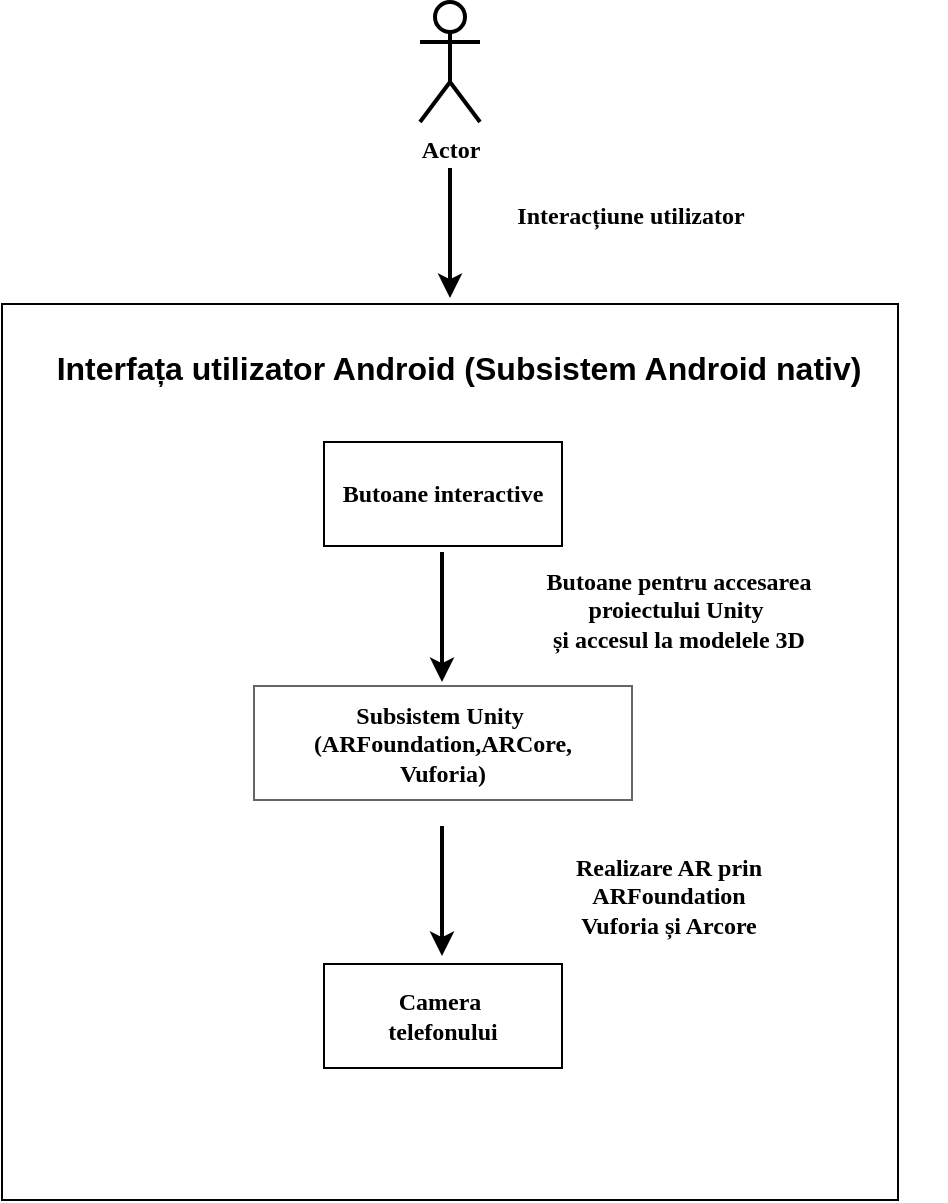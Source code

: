 <mxfile version="21.5.0" type="github">
  <diagram name="Page-1" id="Ii7l1QOKZbqQa2WmFgOp">
    <mxGraphModel dx="1434" dy="796" grid="0" gridSize="10" guides="1" tooltips="1" connect="1" arrows="1" fold="1" page="1" pageScale="1" pageWidth="850" pageHeight="1100" background="#ffffff" math="0" shadow="0">
      <root>
        <mxCell id="0" />
        <mxCell id="1" parent="0" />
        <mxCell id="5bNDe-UUc4NEutLfhQT3-7" value="" style="whiteSpace=wrap;html=1;aspect=fixed;fontSize=10;labelBorderColor=none;" parent="1" vertex="1">
          <mxGeometry x="201" y="234" width="448" height="448" as="geometry" />
        </mxCell>
        <mxCell id="5bNDe-UUc4NEutLfhQT3-2" value="Actor" style="shape=umlActor;verticalLabelPosition=bottom;verticalAlign=top;html=1;outlineConnect=0;strokeColor=#000000;fontStyle=1;fontFamily=Verdana;fontColor=#000000;strokeWidth=2;" parent="1" vertex="1">
          <mxGeometry x="410" y="83" width="30" height="60" as="geometry" />
        </mxCell>
        <mxCell id="5bNDe-UUc4NEutLfhQT3-3" value="Butoane interactive" style="rounded=0;whiteSpace=wrap;html=1;fontStyle=1;fontFamily=Verdana;labelBackgroundColor=default;" parent="1" vertex="1">
          <mxGeometry x="362" y="303" width="119" height="52" as="geometry" />
        </mxCell>
        <mxCell id="5bNDe-UUc4NEutLfhQT3-5" value="" style="endArrow=classic;html=1;rounded=0;fontColor=#000000;strokeColor=#000000;strokeWidth=2;" parent="1" edge="1">
          <mxGeometry width="50" height="50" relative="1" as="geometry">
            <mxPoint x="425" y="166" as="sourcePoint" />
            <mxPoint x="425" y="231" as="targetPoint" />
          </mxGeometry>
        </mxCell>
        <mxCell id="5bNDe-UUc4NEutLfhQT3-9" value="Subsistem Unity&amp;nbsp;&lt;br&gt;(ARFoundation,ARCore,&lt;br&gt;Vuforia)" style="rounded=0;whiteSpace=wrap;html=1;fontFamily=Verdana;fontStyle=1;opacity=60;" parent="1" vertex="1">
          <mxGeometry x="327" y="425" width="189" height="57" as="geometry" />
        </mxCell>
        <mxCell id="5bNDe-UUc4NEutLfhQT3-10" value="Camera&amp;nbsp;&lt;br&gt;telefonului" style="rounded=0;whiteSpace=wrap;html=1;fontStyle=1;fontFamily=Verdana;" parent="1" vertex="1">
          <mxGeometry x="362" y="564" width="119" height="52" as="geometry" />
        </mxCell>
        <mxCell id="5bNDe-UUc4NEutLfhQT3-12" value="" style="endArrow=classic;html=1;rounded=0;strokeWidth=2;" parent="1" edge="1">
          <mxGeometry width="50" height="50" relative="1" as="geometry">
            <mxPoint x="421" y="358" as="sourcePoint" />
            <mxPoint x="421" y="423" as="targetPoint" />
          </mxGeometry>
        </mxCell>
        <mxCell id="5bNDe-UUc4NEutLfhQT3-13" value="" style="endArrow=classic;html=1;rounded=0;strokeWidth=2;" parent="1" edge="1">
          <mxGeometry width="50" height="50" relative="1" as="geometry">
            <mxPoint x="421" y="495" as="sourcePoint" />
            <mxPoint x="421" y="560" as="targetPoint" />
          </mxGeometry>
        </mxCell>
        <mxCell id="5bNDe-UUc4NEutLfhQT3-14" value="&lt;font style=&quot;font-size: 16px;&quot;&gt;Interfața utilizator Android (Subsistem Android nativ)&lt;/font&gt;" style="text;strokeColor=none;fillColor=none;html=1;fontSize=18;fontStyle=1;verticalAlign=middle;align=center;" parent="1" vertex="1">
          <mxGeometry x="391" y="254" width="76" height="23" as="geometry" />
        </mxCell>
        <mxCell id="5bNDe-UUc4NEutLfhQT3-16" value="Interacțiune utilizator" style="text;strokeColor=none;fillColor=none;html=1;fontSize=12;fontStyle=1;verticalAlign=middle;align=center;fontFamily=Verdana;fontColor=#000000;" parent="1" vertex="1">
          <mxGeometry x="482" y="179" width="66" height="21" as="geometry" />
        </mxCell>
        <mxCell id="5bNDe-UUc4NEutLfhQT3-17" value="Butoane pentru accesarea &lt;br style=&quot;font-size: 12px;&quot;&gt;proiectului Unity&amp;nbsp;&lt;br style=&quot;font-size: 12px;&quot;&gt;și accesul la modelele 3D" style="text;strokeColor=none;fillColor=none;html=1;fontSize=12;fontStyle=1;verticalAlign=middle;align=center;fontFamily=Verdana;" parent="1" vertex="1">
          <mxGeometry x="405" y="373" width="268" height="28" as="geometry" />
        </mxCell>
        <mxCell id="5bNDe-UUc4NEutLfhQT3-18" value="Realizare AR prin &lt;br&gt;ARFoundation&lt;br&gt;Vuforia și Arcore" style="text;strokeColor=none;fillColor=none;html=1;fontSize=12;fontStyle=1;verticalAlign=middle;align=center;fontFamily=Verdana;" parent="1" vertex="1">
          <mxGeometry x="504" y="517" width="59" height="26" as="geometry" />
        </mxCell>
      </root>
    </mxGraphModel>
  </diagram>
</mxfile>
